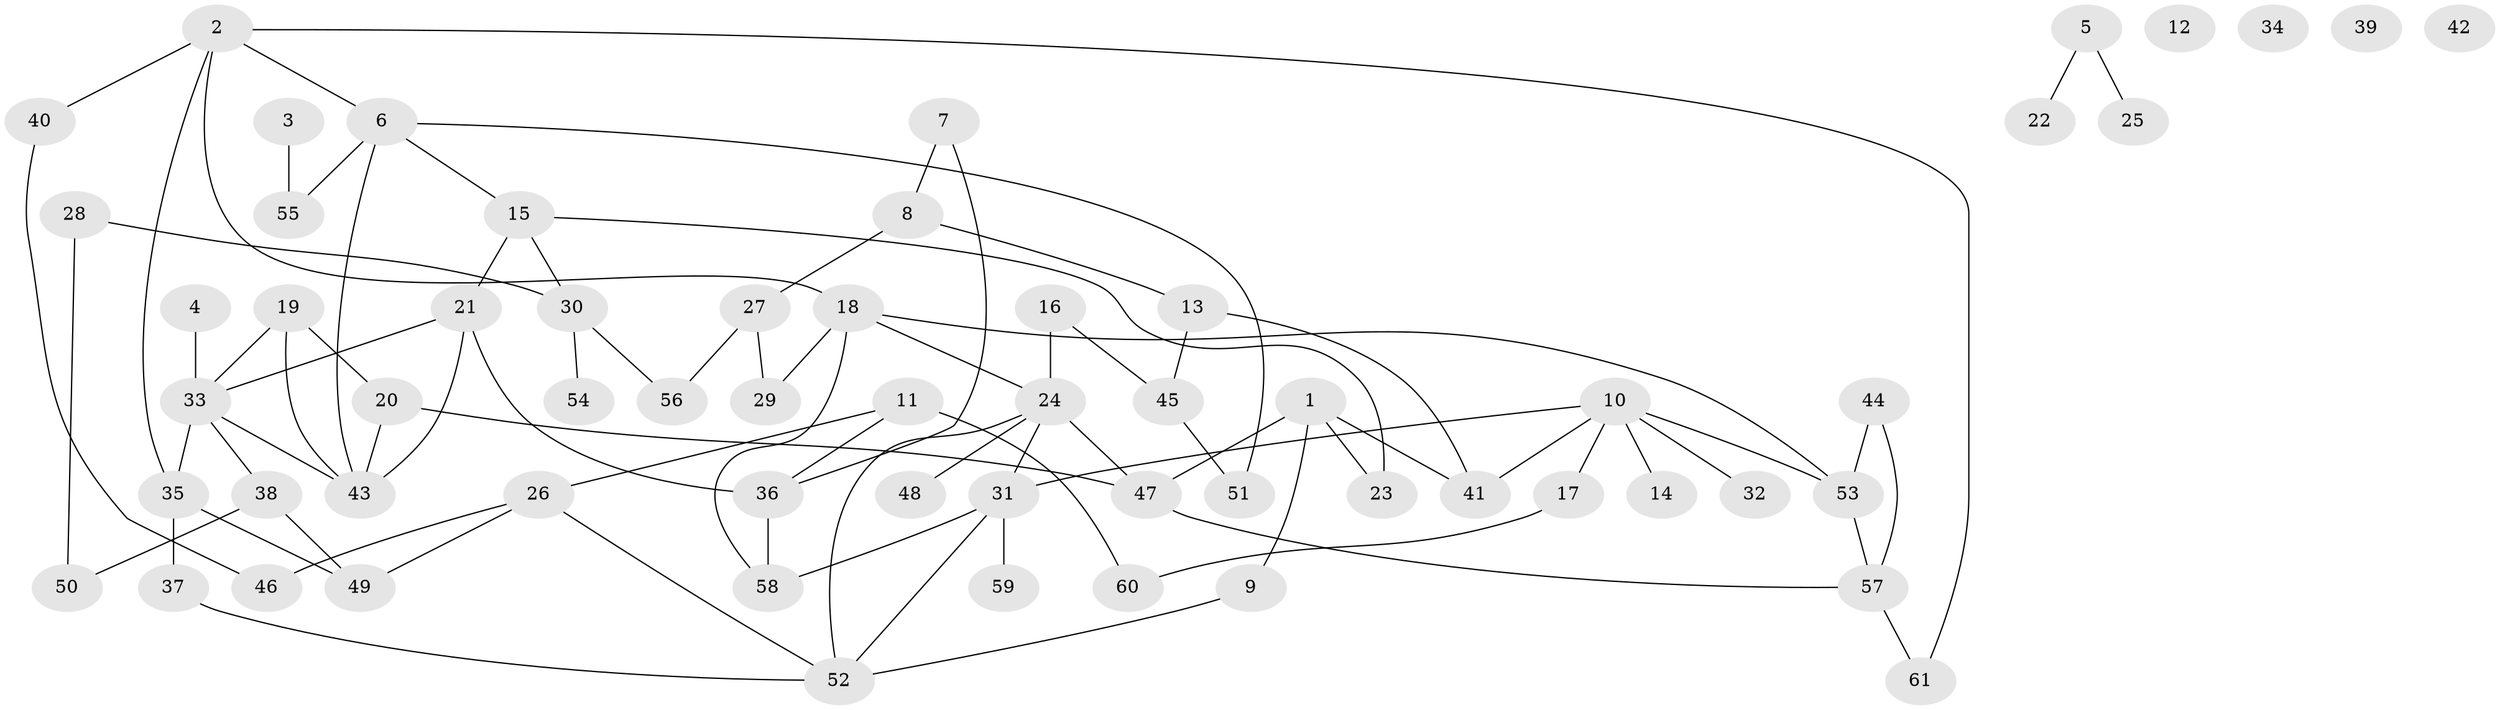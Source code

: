 // Generated by graph-tools (version 1.1) at 2025/13/03/09/25 04:13:00]
// undirected, 61 vertices, 83 edges
graph export_dot {
graph [start="1"]
  node [color=gray90,style=filled];
  1;
  2;
  3;
  4;
  5;
  6;
  7;
  8;
  9;
  10;
  11;
  12;
  13;
  14;
  15;
  16;
  17;
  18;
  19;
  20;
  21;
  22;
  23;
  24;
  25;
  26;
  27;
  28;
  29;
  30;
  31;
  32;
  33;
  34;
  35;
  36;
  37;
  38;
  39;
  40;
  41;
  42;
  43;
  44;
  45;
  46;
  47;
  48;
  49;
  50;
  51;
  52;
  53;
  54;
  55;
  56;
  57;
  58;
  59;
  60;
  61;
  1 -- 9;
  1 -- 23;
  1 -- 41;
  1 -- 47;
  2 -- 6;
  2 -- 18;
  2 -- 35;
  2 -- 40;
  2 -- 61;
  3 -- 55;
  4 -- 33;
  5 -- 22;
  5 -- 25;
  6 -- 15;
  6 -- 43;
  6 -- 51;
  6 -- 55;
  7 -- 8;
  7 -- 36;
  8 -- 13;
  8 -- 27;
  9 -- 52;
  10 -- 14;
  10 -- 17;
  10 -- 31;
  10 -- 32;
  10 -- 41;
  10 -- 53;
  11 -- 26;
  11 -- 36;
  11 -- 60;
  13 -- 41;
  13 -- 45;
  15 -- 21;
  15 -- 23;
  15 -- 30;
  16 -- 24;
  16 -- 45;
  17 -- 60;
  18 -- 24;
  18 -- 29;
  18 -- 53;
  18 -- 58;
  19 -- 20;
  19 -- 33;
  19 -- 43;
  20 -- 43;
  20 -- 47;
  21 -- 33;
  21 -- 36;
  21 -- 43;
  24 -- 31;
  24 -- 47;
  24 -- 48;
  24 -- 52;
  26 -- 46;
  26 -- 49;
  26 -- 52;
  27 -- 29;
  27 -- 56;
  28 -- 30;
  28 -- 50;
  30 -- 54;
  30 -- 56;
  31 -- 52;
  31 -- 58;
  31 -- 59;
  33 -- 35;
  33 -- 38;
  33 -- 43;
  35 -- 37;
  35 -- 49;
  36 -- 58;
  37 -- 52;
  38 -- 49;
  38 -- 50;
  40 -- 46;
  44 -- 53;
  44 -- 57;
  45 -- 51;
  47 -- 57;
  53 -- 57;
  57 -- 61;
}
